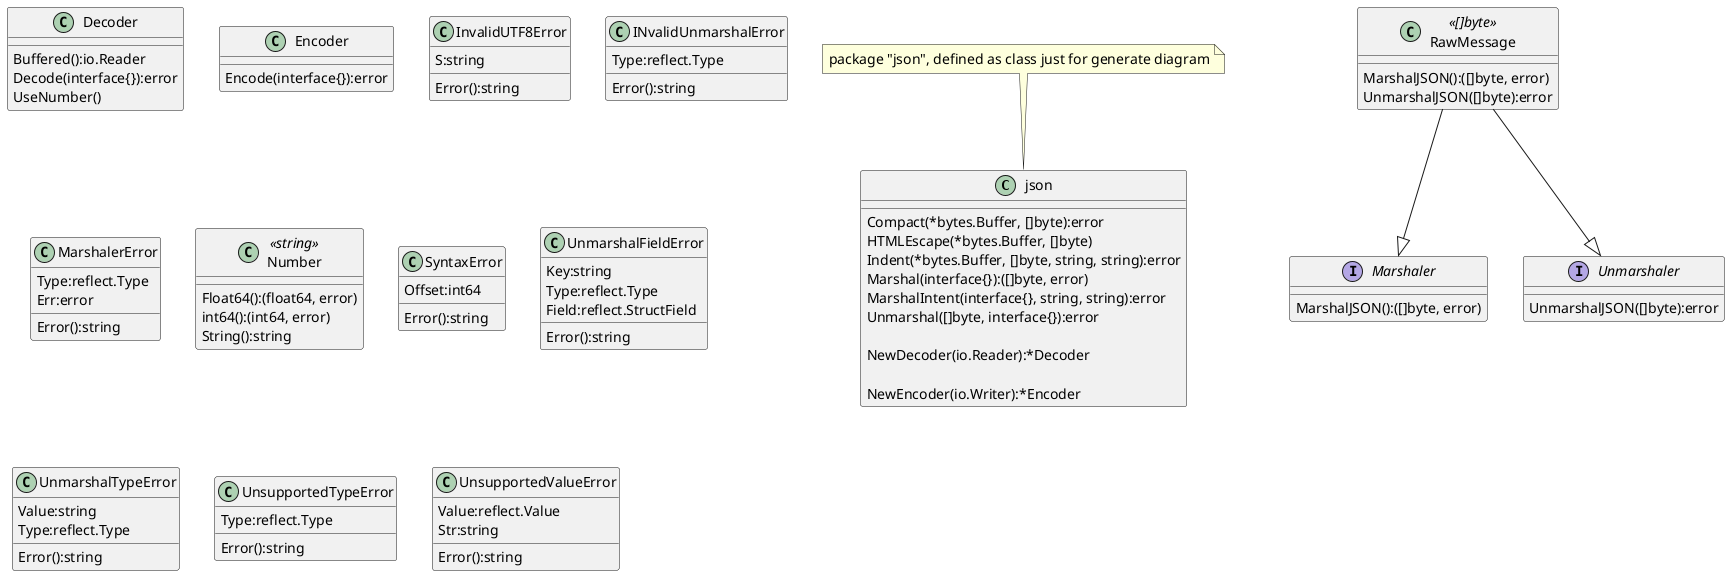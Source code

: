 @startuml
skinparam {
	defaultFontName Tohama
	defaultFontSize 14
}

class json {
	Compact(*bytes.Buffer, []byte):error
	HTMLEscape(*bytes.Buffer, []byte)
	Indent(*bytes.Buffer, []byte, string, string):error
	Marshal(interface{}):([]byte, error)
	MarshalIntent(interface{}, string, string):error
	Unmarshal([]byte, interface{}):error

	NewDecoder(io.Reader):*Decoder

	NewEncoder(io.Writer):*Encoder
}

class Decoder {
	Buffered():io.Reader
	Decode(interface{}):error
	UseNumber()
}

class Encoder {
	Encode(interface{}):error
}

class InvalidUTF8Error {
	S:string

	Error():string
}

class INvalidUnmarshalError {
	Type:reflect.Type

	Error():string
}

interface Marshaler {
	MarshalJSON():([]byte, error)
}

class MarshalerError {
	Type:reflect.Type
	Err:error

	Error():string
}

class Number <<string>> {
	Float64():(float64, error)
	int64():(int64, error)
	String():string
}

class RawMessage <<[]byte>> {
	MarshalJSON():([]byte, error)
	UnmarshalJSON([]byte):error
}

class SyntaxError {
	Offset:int64

	Error():string
}

class UnmarshalFieldError {
	Key:string
	Type:reflect.Type
	Field:reflect.StructField

	Error():string
}

class UnmarshalTypeError {
	Value:string
	Type:reflect.Type

	Error():string
}

interface Unmarshaler {
	UnmarshalJSON([]byte):error
}

class UnsupportedTypeError {
	Type:reflect.Type

	Error():string
}

class UnsupportedValueError {
	Value:reflect.Value
	Str:string

	Error():string
}

RawMessage --|> Marshaler
RawMessage --|> Unmarshaler

note top of json: package "json", defined as class just for generate diagram

@enduml
